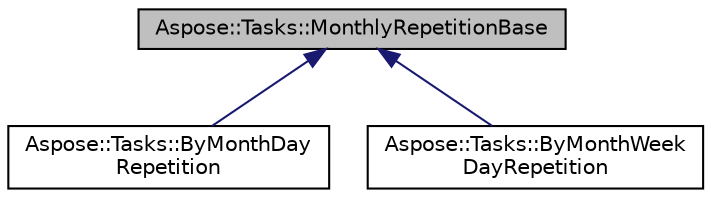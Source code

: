 digraph "Aspose::Tasks::MonthlyRepetitionBase"
{
 // LATEX_PDF_SIZE
  edge [fontname="Helvetica",fontsize="10",labelfontname="Helvetica",labelfontsize="10"];
  node [fontname="Helvetica",fontsize="10",shape=record];
  Node1 [label="Aspose::Tasks::MonthlyRepetitionBase",height=0.2,width=0.4,color="black", fillcolor="grey75", style="filled", fontcolor="black",tooltip="Represents a base pattern for monthly day position."];
  Node1 -> Node2 [dir="back",color="midnightblue",fontsize="10",style="solid",fontname="Helvetica"];
  Node2 [label="Aspose::Tasks::ByMonthDay\lRepetition",height=0.2,width=0.4,color="black", fillcolor="white", style="filled",URL="$class_aspose_1_1_tasks_1_1_by_month_day_repetition.html",tooltip="Represents a pattern which is based on the absolute position of a day in a month."];
  Node1 -> Node3 [dir="back",color="midnightblue",fontsize="10",style="solid",fontname="Helvetica"];
  Node3 [label="Aspose::Tasks::ByMonthWeek\lDayRepetition",height=0.2,width=0.4,color="black", fillcolor="white", style="filled",URL="$class_aspose_1_1_tasks_1_1_by_month_week_day_repetition.html",tooltip="Represents a pattern which is based on the position of weekday in a month."];
}
